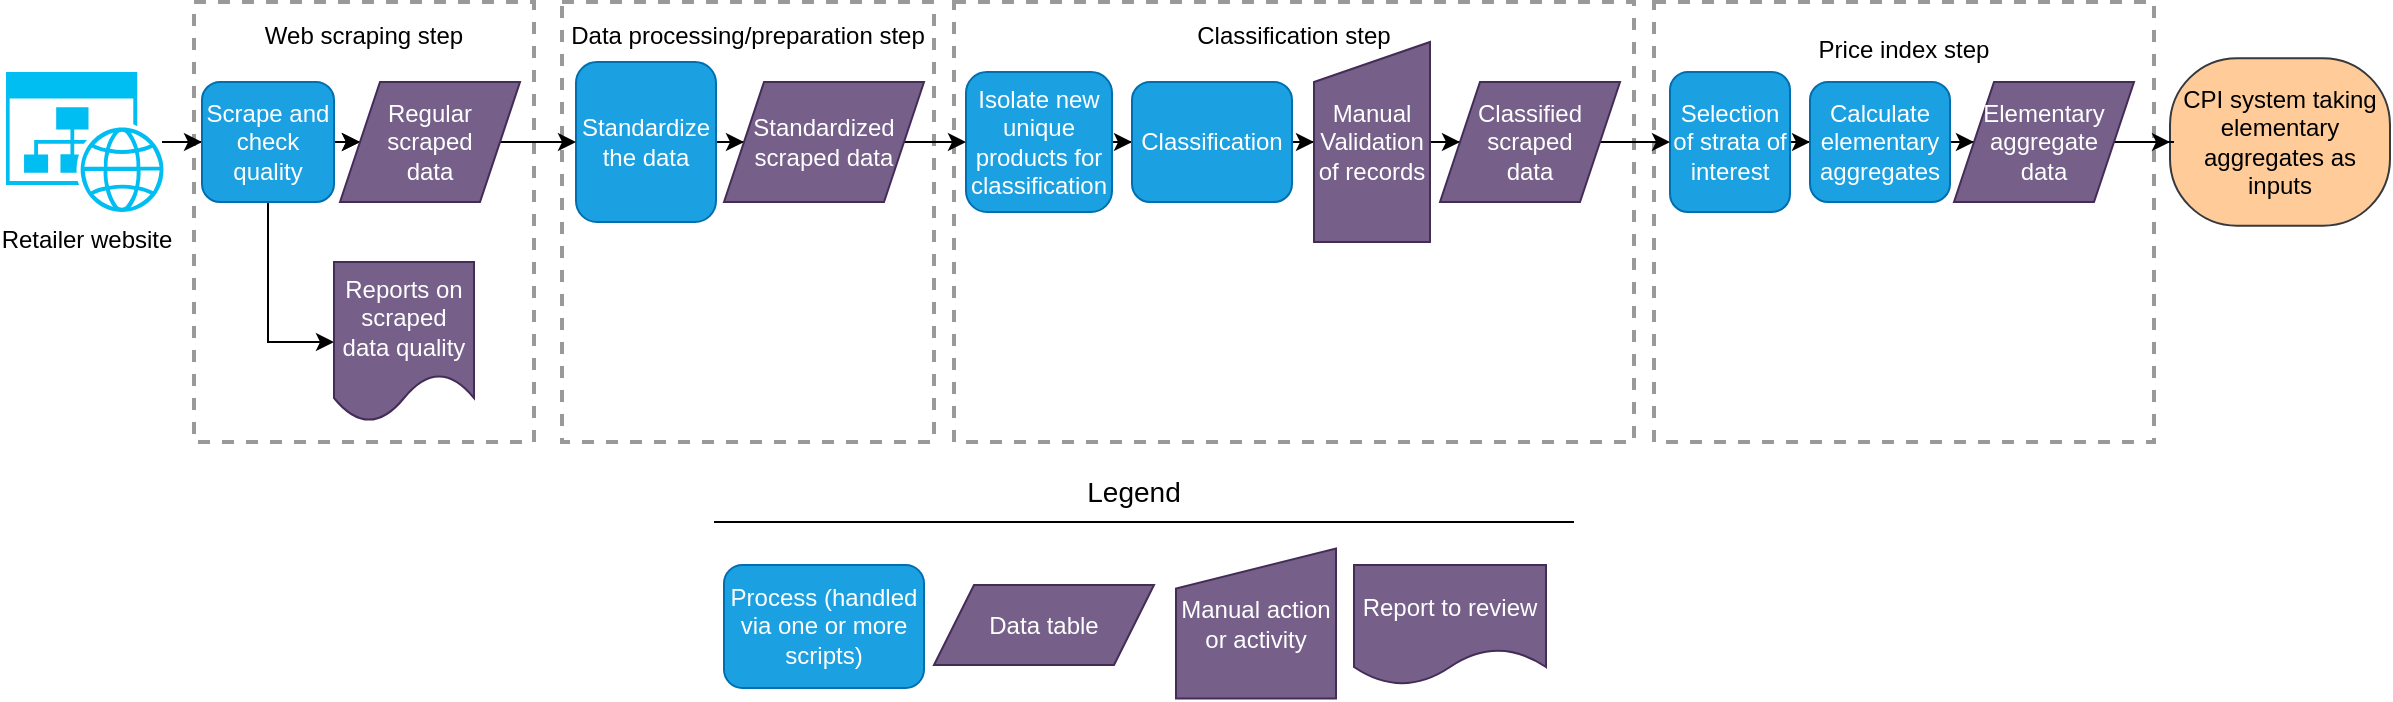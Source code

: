 <mxfile version="24.7.5" pages="2">
  <diagram name="high-level-overview" id="beNJOqKIy9JpbtcpAe1p">
    <mxGraphModel dx="2074" dy="1205" grid="1" gridSize="10" guides="1" tooltips="1" connect="1" arrows="1" fold="1" page="1" pageScale="1" pageWidth="850" pageHeight="1100" math="0" shadow="0">
      <root>
        <mxCell id="tsGuf2-pZo7cC8ItDwAU-0" />
        <mxCell id="tsGuf2-pZo7cC8ItDwAU-1" parent="tsGuf2-pZo7cC8ItDwAU-0" />
        <mxCell id="tsGuf2-pZo7cC8ItDwAU-2" value="Price index step&lt;br&gt;&lt;br&gt;&lt;br&gt;&lt;br&gt;&lt;br&gt;&lt;br&gt;&lt;br&gt;&lt;br&gt;&lt;br&gt;&lt;br&gt;&lt;br&gt;&lt;br&gt;&lt;div&gt;&lt;br&gt;&lt;/div&gt;" style="rounded=0;whiteSpace=wrap;html=1;opacity=40;align=center;strokeWidth=2;dashed=1;" parent="tsGuf2-pZo7cC8ItDwAU-1" vertex="1">
          <mxGeometry x="910" y="260" width="250" height="220" as="geometry" />
        </mxCell>
        <mxCell id="tsGuf2-pZo7cC8ItDwAU-3" value="Data processing/preparation step&lt;br&gt;&lt;br&gt;&lt;br&gt;&lt;br&gt;&lt;br&gt;&lt;br&gt;&lt;br&gt;&lt;br&gt;&lt;br&gt;&lt;br&gt;&lt;br&gt;&lt;br&gt;&lt;br&gt;&lt;div&gt;&lt;br&gt;&lt;/div&gt;" style="rounded=0;whiteSpace=wrap;html=1;opacity=40;align=center;dashed=1;strokeWidth=2;" parent="tsGuf2-pZo7cC8ItDwAU-1" vertex="1">
          <mxGeometry x="364" y="260" width="186" height="220" as="geometry" />
        </mxCell>
        <mxCell id="tsGuf2-pZo7cC8ItDwAU-4" value="Classification step&lt;br&gt;&lt;br&gt;&lt;br&gt;&lt;br&gt;&lt;br&gt;&lt;br&gt;&lt;br&gt;&lt;br&gt;&lt;br&gt;&lt;br&gt;&lt;br&gt;&lt;br&gt;&lt;br&gt;&lt;div&gt;&lt;br&gt;&lt;/div&gt;" style="rounded=0;whiteSpace=wrap;html=1;opacity=40;align=center;dashed=1;strokeWidth=2;" parent="tsGuf2-pZo7cC8ItDwAU-1" vertex="1">
          <mxGeometry x="560" y="260" width="340" height="220" as="geometry" />
        </mxCell>
        <mxCell id="tsGuf2-pZo7cC8ItDwAU-5" value="Web scraping step&lt;br&gt;&lt;br&gt;&lt;br&gt;&lt;br&gt;&lt;br&gt;&lt;br&gt;&lt;br&gt;&lt;br&gt;&lt;br&gt;&lt;br&gt;&lt;br&gt;&lt;br&gt;&lt;br&gt;&lt;div&gt;&lt;br&gt;&lt;/div&gt;" style="rounded=0;whiteSpace=wrap;html=1;opacity=40;align=center;dashed=1;strokeWidth=2;" parent="tsGuf2-pZo7cC8ItDwAU-1" vertex="1">
          <mxGeometry x="180" y="260" width="170" height="220" as="geometry" />
        </mxCell>
        <mxCell id="Jd87c8laxzwNN7bIq6DA-5" style="edgeStyle=orthogonalEdgeStyle;rounded=0;orthogonalLoop=1;jettySize=auto;html=1;" parent="tsGuf2-pZo7cC8ItDwAU-1" source="tsGuf2-pZo7cC8ItDwAU-6" target="tsGuf2-pZo7cC8ItDwAU-7" edge="1">
          <mxGeometry relative="1" as="geometry" />
        </mxCell>
        <mxCell id="tsGuf2-pZo7cC8ItDwAU-6" value="Retailer website" style="verticalLabelPosition=bottom;html=1;verticalAlign=top;align=center;strokeColor=none;fillColor=#00BEF2;shape=mxgraph.azure.website_generic;pointerEvents=1;" parent="tsGuf2-pZo7cC8ItDwAU-1" vertex="1">
          <mxGeometry x="86" y="295" width="80" height="70" as="geometry" />
        </mxCell>
        <mxCell id="Jd87c8laxzwNN7bIq6DA-6" style="edgeStyle=orthogonalEdgeStyle;rounded=0;orthogonalLoop=1;jettySize=auto;html=1;entryX=0;entryY=0.5;entryDx=0;entryDy=0;" parent="tsGuf2-pZo7cC8ItDwAU-1" source="tsGuf2-pZo7cC8ItDwAU-7" target="tsGuf2-pZo7cC8ItDwAU-11" edge="1">
          <mxGeometry relative="1" as="geometry" />
        </mxCell>
        <mxCell id="Jd87c8laxzwNN7bIq6DA-7" style="edgeStyle=orthogonalEdgeStyle;rounded=0;orthogonalLoop=1;jettySize=auto;html=1;entryX=0;entryY=0.5;entryDx=0;entryDy=0;" parent="tsGuf2-pZo7cC8ItDwAU-1" source="tsGuf2-pZo7cC8ItDwAU-7" target="Jd87c8laxzwNN7bIq6DA-4" edge="1">
          <mxGeometry relative="1" as="geometry" />
        </mxCell>
        <mxCell id="zlHCm79xV6sOxhldZa3Y-0" value="" style="edgeStyle=orthogonalEdgeStyle;rounded=0;orthogonalLoop=1;jettySize=auto;html=1;" parent="tsGuf2-pZo7cC8ItDwAU-1" source="tsGuf2-pZo7cC8ItDwAU-7" target="Jd87c8laxzwNN7bIq6DA-4" edge="1">
          <mxGeometry relative="1" as="geometry" />
        </mxCell>
        <mxCell id="tsGuf2-pZo7cC8ItDwAU-7" value="Scrape and check quality" style="rounded=1;whiteSpace=wrap;html=1;fillColor=#1ba1e2;fontColor=#ffffff;strokeColor=#006EAF;" parent="tsGuf2-pZo7cC8ItDwAU-1" vertex="1">
          <mxGeometry x="184" y="300" width="66" height="60" as="geometry" />
        </mxCell>
        <mxCell id="tsGuf2-pZo7cC8ItDwAU-11" value="Reports on scraped data quality" style="shape=document;whiteSpace=wrap;html=1;boundedLbl=1;fillColor=#76608a;fontColor=#ffffff;strokeColor=#432D57;" parent="tsGuf2-pZo7cC8ItDwAU-1" vertex="1">
          <mxGeometry x="250" y="390" width="70" height="80" as="geometry" />
        </mxCell>
        <mxCell id="Jd87c8laxzwNN7bIq6DA-10" style="edgeStyle=orthogonalEdgeStyle;rounded=0;orthogonalLoop=1;jettySize=auto;html=1;entryX=0;entryY=0.5;entryDx=0;entryDy=0;" parent="tsGuf2-pZo7cC8ItDwAU-1" source="tsGuf2-pZo7cC8ItDwAU-14" target="Jd87c8laxzwNN7bIq6DA-0" edge="1">
          <mxGeometry relative="1" as="geometry" />
        </mxCell>
        <mxCell id="tsGuf2-pZo7cC8ItDwAU-14" value="Standardize the data" style="rounded=1;whiteSpace=wrap;html=1;fillColor=#1ba1e2;fontColor=#ffffff;strokeColor=#006EAF;" parent="tsGuf2-pZo7cC8ItDwAU-1" vertex="1">
          <mxGeometry x="371" y="290" width="70" height="80" as="geometry" />
        </mxCell>
        <mxCell id="Jd87c8laxzwNN7bIq6DA-13" style="edgeStyle=orthogonalEdgeStyle;rounded=0;orthogonalLoop=1;jettySize=auto;html=1;entryX=0;entryY=0.5;entryDx=0;entryDy=0;" parent="tsGuf2-pZo7cC8ItDwAU-1" source="tsGuf2-pZo7cC8ItDwAU-15" target="tsGuf2-pZo7cC8ItDwAU-16" edge="1">
          <mxGeometry relative="1" as="geometry" />
        </mxCell>
        <mxCell id="tsGuf2-pZo7cC8ItDwAU-15" value="Isolate new unique products for classification" style="rounded=1;whiteSpace=wrap;html=1;fillColor=#1ba1e2;fontColor=#ffffff;strokeColor=#006EAF;" parent="tsGuf2-pZo7cC8ItDwAU-1" vertex="1">
          <mxGeometry x="566" y="295" width="73" height="70" as="geometry" />
        </mxCell>
        <mxCell id="Jd87c8laxzwNN7bIq6DA-14" style="edgeStyle=orthogonalEdgeStyle;rounded=0;orthogonalLoop=1;jettySize=auto;html=1;entryX=0;entryY=0.5;entryDx=0;entryDy=0;" parent="tsGuf2-pZo7cC8ItDwAU-1" source="tsGuf2-pZo7cC8ItDwAU-16" target="tsGuf2-pZo7cC8ItDwAU-17" edge="1">
          <mxGeometry relative="1" as="geometry" />
        </mxCell>
        <mxCell id="tsGuf2-pZo7cC8ItDwAU-16" value="Classification" style="rounded=1;whiteSpace=wrap;html=1;fillColor=#1ba1e2;fontColor=#ffffff;strokeColor=#006EAF;" parent="tsGuf2-pZo7cC8ItDwAU-1" vertex="1">
          <mxGeometry x="649" y="300" width="80" height="60" as="geometry" />
        </mxCell>
        <mxCell id="Jd87c8laxzwNN7bIq6DA-15" style="edgeStyle=orthogonalEdgeStyle;rounded=0;orthogonalLoop=1;jettySize=auto;html=1;entryX=0;entryY=0.5;entryDx=0;entryDy=0;" parent="tsGuf2-pZo7cC8ItDwAU-1" source="tsGuf2-pZo7cC8ItDwAU-17" target="Jd87c8laxzwNN7bIq6DA-2" edge="1">
          <mxGeometry relative="1" as="geometry" />
        </mxCell>
        <mxCell id="tsGuf2-pZo7cC8ItDwAU-17" value="Manual Validation of records" style="shape=manualInput;whiteSpace=wrap;html=1;size=20;fillColor=#76608a;fontColor=#ffffff;strokeColor=#432D57;" parent="tsGuf2-pZo7cC8ItDwAU-1" vertex="1">
          <mxGeometry x="740" y="280" width="58" height="100" as="geometry" />
        </mxCell>
        <mxCell id="Jd87c8laxzwNN7bIq6DA-17" style="edgeStyle=orthogonalEdgeStyle;rounded=0;orthogonalLoop=1;jettySize=auto;html=1;entryX=0;entryY=0.5;entryDx=0;entryDy=0;" parent="tsGuf2-pZo7cC8ItDwAU-1" source="tsGuf2-pZo7cC8ItDwAU-20" target="tsGuf2-pZo7cC8ItDwAU-21" edge="1">
          <mxGeometry relative="1" as="geometry" />
        </mxCell>
        <mxCell id="tsGuf2-pZo7cC8ItDwAU-20" value="Selection of strata of interest" style="rounded=1;whiteSpace=wrap;html=1;fillColor=#1ba1e2;fontColor=#ffffff;strokeColor=#006EAF;" parent="tsGuf2-pZo7cC8ItDwAU-1" vertex="1">
          <mxGeometry x="918" y="295" width="60" height="70" as="geometry" />
        </mxCell>
        <mxCell id="Jd87c8laxzwNN7bIq6DA-18" style="edgeStyle=orthogonalEdgeStyle;rounded=0;orthogonalLoop=1;jettySize=auto;html=1;" parent="tsGuf2-pZo7cC8ItDwAU-1" source="tsGuf2-pZo7cC8ItDwAU-21" target="tsGuf2-pZo7cC8ItDwAU-23" edge="1">
          <mxGeometry relative="1" as="geometry" />
        </mxCell>
        <mxCell id="tsGuf2-pZo7cC8ItDwAU-21" value="Calculate elementary aggregates" style="rounded=1;whiteSpace=wrap;html=1;fillColor=#1ba1e2;fontColor=#ffffff;strokeColor=#006EAF;" parent="tsGuf2-pZo7cC8ItDwAU-1" vertex="1">
          <mxGeometry x="988" y="300" width="70" height="60" as="geometry" />
        </mxCell>
        <mxCell id="tsGuf2-pZo7cC8ItDwAU-22" value="CPI system taking elementary aggregates as inputs" style="rounded=1;whiteSpace=wrap;html=1;arcSize=40;fillColor=#ffcc99;strokeColor=#36393d;fontColor=#000000;" parent="tsGuf2-pZo7cC8ItDwAU-1" vertex="1">
          <mxGeometry x="1168" y="288.13" width="110" height="83.75" as="geometry" />
        </mxCell>
        <mxCell id="Jd87c8laxzwNN7bIq6DA-19" style="edgeStyle=orthogonalEdgeStyle;rounded=0;orthogonalLoop=1;jettySize=auto;html=1;entryX=0;entryY=0.5;entryDx=0;entryDy=0;" parent="tsGuf2-pZo7cC8ItDwAU-1" source="tsGuf2-pZo7cC8ItDwAU-23" target="tsGuf2-pZo7cC8ItDwAU-22" edge="1">
          <mxGeometry relative="1" as="geometry" />
        </mxCell>
        <mxCell id="tsGuf2-pZo7cC8ItDwAU-23" value="Elementary aggregate &lt;br&gt;data" style="shape=parallelogram;perimeter=parallelogramPerimeter;whiteSpace=wrap;html=1;fixedSize=1;fillColor=#76608a;fontColor=#ffffff;strokeColor=#432D57;" parent="tsGuf2-pZo7cC8ItDwAU-1" vertex="1">
          <mxGeometry x="1060" y="300" width="90" height="60" as="geometry" />
        </mxCell>
        <mxCell id="Jd87c8laxzwNN7bIq6DA-11" style="edgeStyle=orthogonalEdgeStyle;rounded=0;orthogonalLoop=1;jettySize=auto;html=1;entryX=0;entryY=0.5;entryDx=0;entryDy=0;" parent="tsGuf2-pZo7cC8ItDwAU-1" source="Jd87c8laxzwNN7bIq6DA-0" target="tsGuf2-pZo7cC8ItDwAU-15" edge="1">
          <mxGeometry relative="1" as="geometry" />
        </mxCell>
        <mxCell id="Jd87c8laxzwNN7bIq6DA-0" value="Standardized &lt;br&gt;scraped data" style="shape=parallelogram;perimeter=parallelogramPerimeter;whiteSpace=wrap;html=1;fixedSize=1;fillColor=#76608a;fontColor=#ffffff;strokeColor=#432D57;" parent="tsGuf2-pZo7cC8ItDwAU-1" vertex="1">
          <mxGeometry x="445" y="300" width="100" height="60" as="geometry" />
        </mxCell>
        <mxCell id="Jd87c8laxzwNN7bIq6DA-16" style="edgeStyle=orthogonalEdgeStyle;rounded=0;orthogonalLoop=1;jettySize=auto;html=1;entryX=0;entryY=0.5;entryDx=0;entryDy=0;" parent="tsGuf2-pZo7cC8ItDwAU-1" source="Jd87c8laxzwNN7bIq6DA-2" target="tsGuf2-pZo7cC8ItDwAU-20" edge="1">
          <mxGeometry relative="1" as="geometry" />
        </mxCell>
        <mxCell id="Jd87c8laxzwNN7bIq6DA-2" value="Classified &lt;br&gt;scraped &lt;br&gt;data" style="shape=parallelogram;perimeter=parallelogramPerimeter;whiteSpace=wrap;html=1;fixedSize=1;fillColor=#76608a;fontColor=#ffffff;strokeColor=#432D57;" parent="tsGuf2-pZo7cC8ItDwAU-1" vertex="1">
          <mxGeometry x="803" y="300" width="90" height="60" as="geometry" />
        </mxCell>
        <mxCell id="Jd87c8laxzwNN7bIq6DA-9" style="edgeStyle=orthogonalEdgeStyle;rounded=0;orthogonalLoop=1;jettySize=auto;html=1;entryX=0;entryY=0.5;entryDx=0;entryDy=0;" parent="tsGuf2-pZo7cC8ItDwAU-1" source="Jd87c8laxzwNN7bIq6DA-4" target="tsGuf2-pZo7cC8ItDwAU-14" edge="1">
          <mxGeometry relative="1" as="geometry" />
        </mxCell>
        <mxCell id="Jd87c8laxzwNN7bIq6DA-4" value="Regular &lt;br&gt;scraped &lt;br&gt;data" style="shape=parallelogram;perimeter=parallelogramPerimeter;whiteSpace=wrap;html=1;fixedSize=1;fillColor=#76608a;fontColor=#ffffff;strokeColor=#432D57;" parent="tsGuf2-pZo7cC8ItDwAU-1" vertex="1">
          <mxGeometry x="253" y="300" width="90" height="60" as="geometry" />
        </mxCell>
        <mxCell id="5fn16lPkLjcKED9bYLwY-0" value="Data table" style="shape=parallelogram;perimeter=parallelogramPerimeter;whiteSpace=wrap;html=1;fixedSize=1;fillColor=#76608a;fontColor=#ffffff;strokeColor=#432D57;" parent="tsGuf2-pZo7cC8ItDwAU-1" vertex="1">
          <mxGeometry x="550" y="551.5" width="110" height="40" as="geometry" />
        </mxCell>
        <mxCell id="5fn16lPkLjcKED9bYLwY-1" value="Manual action or activity" style="shape=manualInput;whiteSpace=wrap;html=1;size=20;fillColor=#76608a;fontColor=#ffffff;strokeColor=#432D57;" parent="tsGuf2-pZo7cC8ItDwAU-1" vertex="1">
          <mxGeometry x="671" y="533.25" width="80" height="75" as="geometry" />
        </mxCell>
        <mxCell id="5fn16lPkLjcKED9bYLwY-2" value="Report to review" style="shape=document;whiteSpace=wrap;html=1;boundedLbl=1;fillColor=#76608a;fontColor=#ffffff;strokeColor=#432D57;" parent="tsGuf2-pZo7cC8ItDwAU-1" vertex="1">
          <mxGeometry x="760" y="541.5" width="96" height="60" as="geometry" />
        </mxCell>
        <mxCell id="5fn16lPkLjcKED9bYLwY-3" value="Process (handled via one or more scripts)" style="rounded=1;whiteSpace=wrap;html=1;fillColor=#1ba1e2;fontColor=#ffffff;strokeColor=#006EAF;" parent="tsGuf2-pZo7cC8ItDwAU-1" vertex="1">
          <mxGeometry x="445" y="541.5" width="100" height="61.5" as="geometry" />
        </mxCell>
        <mxCell id="5fn16lPkLjcKED9bYLwY-4" value="&lt;font style=&quot;font-size: 14px;&quot;&gt;Legend&lt;/font&gt;" style="text;html=1;align=center;verticalAlign=middle;whiteSpace=wrap;rounded=0;" parent="tsGuf2-pZo7cC8ItDwAU-1" vertex="1">
          <mxGeometry x="620" y="490" width="60" height="30" as="geometry" />
        </mxCell>
        <mxCell id="5fn16lPkLjcKED9bYLwY-5" value="" style="endArrow=none;html=1;rounded=0;" parent="tsGuf2-pZo7cC8ItDwAU-1" edge="1">
          <mxGeometry width="50" height="50" relative="1" as="geometry">
            <mxPoint x="440" y="520" as="sourcePoint" />
            <mxPoint x="870" y="520" as="targetPoint" />
          </mxGeometry>
        </mxCell>
      </root>
    </mxGraphModel>
  </diagram>
  <diagram name="Detailed-overview" id="5ZwLXqtE-kgjHDzrH4AJ">
    <mxGraphModel dx="2074" dy="1205" grid="1" gridSize="10" guides="1" tooltips="1" connect="1" arrows="1" fold="1" page="1" pageScale="1" pageWidth="850" pageHeight="1100" math="0" shadow="0">
      <root>
        <mxCell id="0" />
        <mxCell id="1" parent="0" />
        <mxCell id="fSgNohAk-nN5swJN1VZP-2" value="Price index step" style="rounded=0;whiteSpace=wrap;html=1;fillColor=#1ba1e2;fontColor=#ffffff;strokeColor=#006EAF;opacity=40;align=left;" vertex="1" parent="1">
          <mxGeometry x="1700" y="260" width="520" height="320" as="geometry" />
        </mxCell>
        <mxCell id="fSgNohAk-nN5swJN1VZP-1" value="Data processing step" style="rounded=0;whiteSpace=wrap;html=1;fillColor=#1ba1e2;fontColor=#ffffff;strokeColor=#006EAF;opacity=40;align=left;" vertex="1" parent="1">
          <mxGeometry x="690" y="260" width="310" height="320" as="geometry" />
        </mxCell>
        <mxCell id="9q7XJzW8wk_wXSZ5V28M-17" value="Classification step" style="rounded=0;whiteSpace=wrap;html=1;fillColor=#1ba1e2;fontColor=#ffffff;strokeColor=#006EAF;opacity=40;align=left;" vertex="1" parent="1">
          <mxGeometry x="1010" y="260" width="680" height="320" as="geometry" />
        </mxCell>
        <mxCell id="9q7XJzW8wk_wXSZ5V28M-13" value="Web scraping step" style="rounded=0;whiteSpace=wrap;html=1;fillColor=#1ba1e2;fontColor=#ffffff;strokeColor=#006EAF;opacity=40;align=left;" vertex="1" parent="1">
          <mxGeometry x="220" y="260" width="460" height="320" as="geometry" />
        </mxCell>
        <mxCell id="9q7XJzW8wk_wXSZ5V28M-1" value="Retailer website" style="verticalLabelPosition=bottom;html=1;verticalAlign=top;align=center;strokeColor=none;fillColor=#00BEF2;shape=mxgraph.azure.website_generic;pointerEvents=1;" vertex="1" parent="1">
          <mxGeometry x="118" y="295" width="80" height="70" as="geometry" />
        </mxCell>
        <mxCell id="9q7XJzW8wk_wXSZ5V28M-2" value="scraper" style="rounded=1;whiteSpace=wrap;html=1;" vertex="1" parent="1">
          <mxGeometry x="244" y="300" width="120" height="60" as="geometry" />
        </mxCell>
        <mxCell id="9q7XJzW8wk_wXSZ5V28M-3" value="Manual step&lt;br&gt;&amp;nbsp;to select scrape &lt;br&gt;files to use" style="rhombus;whiteSpace=wrap;html=1;" vertex="1" parent="1">
          <mxGeometry x="1710" y="287.5" width="120" height="105" as="geometry" />
        </mxCell>
        <mxCell id="9q7XJzW8wk_wXSZ5V28M-4" value="Evaluate quality of scraped file" style="rounded=1;whiteSpace=wrap;html=1;" vertex="1" parent="1">
          <mxGeometry x="540" y="300" width="120" height="60" as="geometry" />
        </mxCell>
        <mxCell id="9q7XJzW8wk_wXSZ5V28M-5" value="(regular&amp;nbsp;&lt;div&gt;scraped data)&lt;/div&gt;" style="shape=parallelogram;perimeter=parallelogramPerimeter;whiteSpace=wrap;html=1;fixedSize=1;fillColor=#76608a;fontColor=#ffffff;strokeColor=#432D57;" vertex="1" parent="1">
          <mxGeometry x="394" y="300" width="120" height="60" as="geometry" />
        </mxCell>
        <mxCell id="9q7XJzW8wk_wXSZ5V28M-6" value="Reports on scraped data quality" style="shape=document;whiteSpace=wrap;html=1;boundedLbl=1;" vertex="1" parent="1">
          <mxGeometry x="540" y="490" width="120" height="80" as="geometry" />
        </mxCell>
        <mxCell id="9q7XJzW8wk_wXSZ5V28M-7" value="Curated scraped data" style="shape=cylinder3;whiteSpace=wrap;html=1;boundedLbl=1;backgroundOutline=1;size=6.667;fillColor=#60a917;strokeColor=#2D7600;fontColor=#ffffff;" vertex="1" parent="1">
          <mxGeometry x="860" y="285" width="130" height="90" as="geometry" />
        </mxCell>
        <mxCell id="9q7XJzW8wk_wXSZ5V28M-9" value="Storage of reports on scraping quality" style="shape=cylinder3;whiteSpace=wrap;html=1;boundedLbl=1;backgroundOutline=1;size=6.667;fillColor=#60a917;strokeColor=#2D7600;fontColor=#ffffff;" vertex="1" parent="1">
          <mxGeometry x="540" y="380" width="125" height="90" as="geometry" />
        </mxCell>
        <mxCell id="9q7XJzW8wk_wXSZ5V28M-10" value="Load scraped data into database and clean up data as needed" style="rounded=1;whiteSpace=wrap;html=1;" vertex="1" parent="1">
          <mxGeometry x="700" y="300" width="120" height="60" as="geometry" />
        </mxCell>
        <mxCell id="9q7XJzW8wk_wXSZ5V28M-11" value="Isolate new unique products for classification" style="rounded=1;whiteSpace=wrap;html=1;" vertex="1" parent="1">
          <mxGeometry x="1030" y="305" width="120" height="60" as="geometry" />
        </mxCell>
        <mxCell id="9q7XJzW8wk_wXSZ5V28M-14" value="Classification" style="rounded=1;whiteSpace=wrap;html=1;" vertex="1" parent="1">
          <mxGeometry x="1170" y="305" width="120" height="60" as="geometry" />
        </mxCell>
        <mxCell id="9q7XJzW8wk_wXSZ5V28M-15" value="Manual Validation of records" style="shape=manualInput;whiteSpace=wrap;html=1;size=20;" vertex="1" parent="1">
          <mxGeometry x="1310" y="275" width="80" height="100" as="geometry" />
        </mxCell>
        <mxCell id="9q7XJzW8wk_wXSZ5V28M-16" value="Storage of classified unique products with previous data" style="rounded=1;whiteSpace=wrap;html=1;" vertex="1" parent="1">
          <mxGeometry x="1410" y="300" width="120" height="60" as="geometry" />
        </mxCell>
        <mxCell id="9q7XJzW8wk_wXSZ5V28M-18" value="Well curated and classified&amp;nbsp;" style="shape=cylinder3;whiteSpace=wrap;html=1;boundedLbl=1;backgroundOutline=1;size=6.667;fillColor=#60a917;strokeColor=#2D7600;fontColor=#ffffff;" vertex="1" parent="1">
          <mxGeometry x="1550" y="290" width="130" height="90" as="geometry" />
        </mxCell>
        <mxCell id="fSgNohAk-nN5swJN1VZP-3" value="Selection of strata of interest" style="rounded=1;whiteSpace=wrap;html=1;" vertex="1" parent="1">
          <mxGeometry x="1830" y="315" width="120" height="60" as="geometry" />
        </mxCell>
        <mxCell id="fSgNohAk-nN5swJN1VZP-4" value="Calculate elementary aggregates" style="rounded=1;whiteSpace=wrap;html=1;" vertex="1" parent="1">
          <mxGeometry x="1960" y="315" width="120" height="60" as="geometry" />
        </mxCell>
        <mxCell id="fSgNohAk-nN5swJN1VZP-5" value="CPI system taking elementary aggregates as inputs" style="rounded=1;whiteSpace=wrap;html=1;arcSize=45;" vertex="1" parent="1">
          <mxGeometry x="2240" y="310" width="120" height="60" as="geometry" />
        </mxCell>
        <mxCell id="fSgNohAk-nN5swJN1VZP-6" value="Elementary aggregate data" style="shape=parallelogram;perimeter=parallelogramPerimeter;whiteSpace=wrap;html=1;fixedSize=1;fillColor=#76608a;fontColor=#ffffff;strokeColor=#432D57;" vertex="1" parent="1">
          <mxGeometry x="2090" y="315" width="120" height="60" as="geometry" />
        </mxCell>
      </root>
    </mxGraphModel>
  </diagram>
</mxfile>
